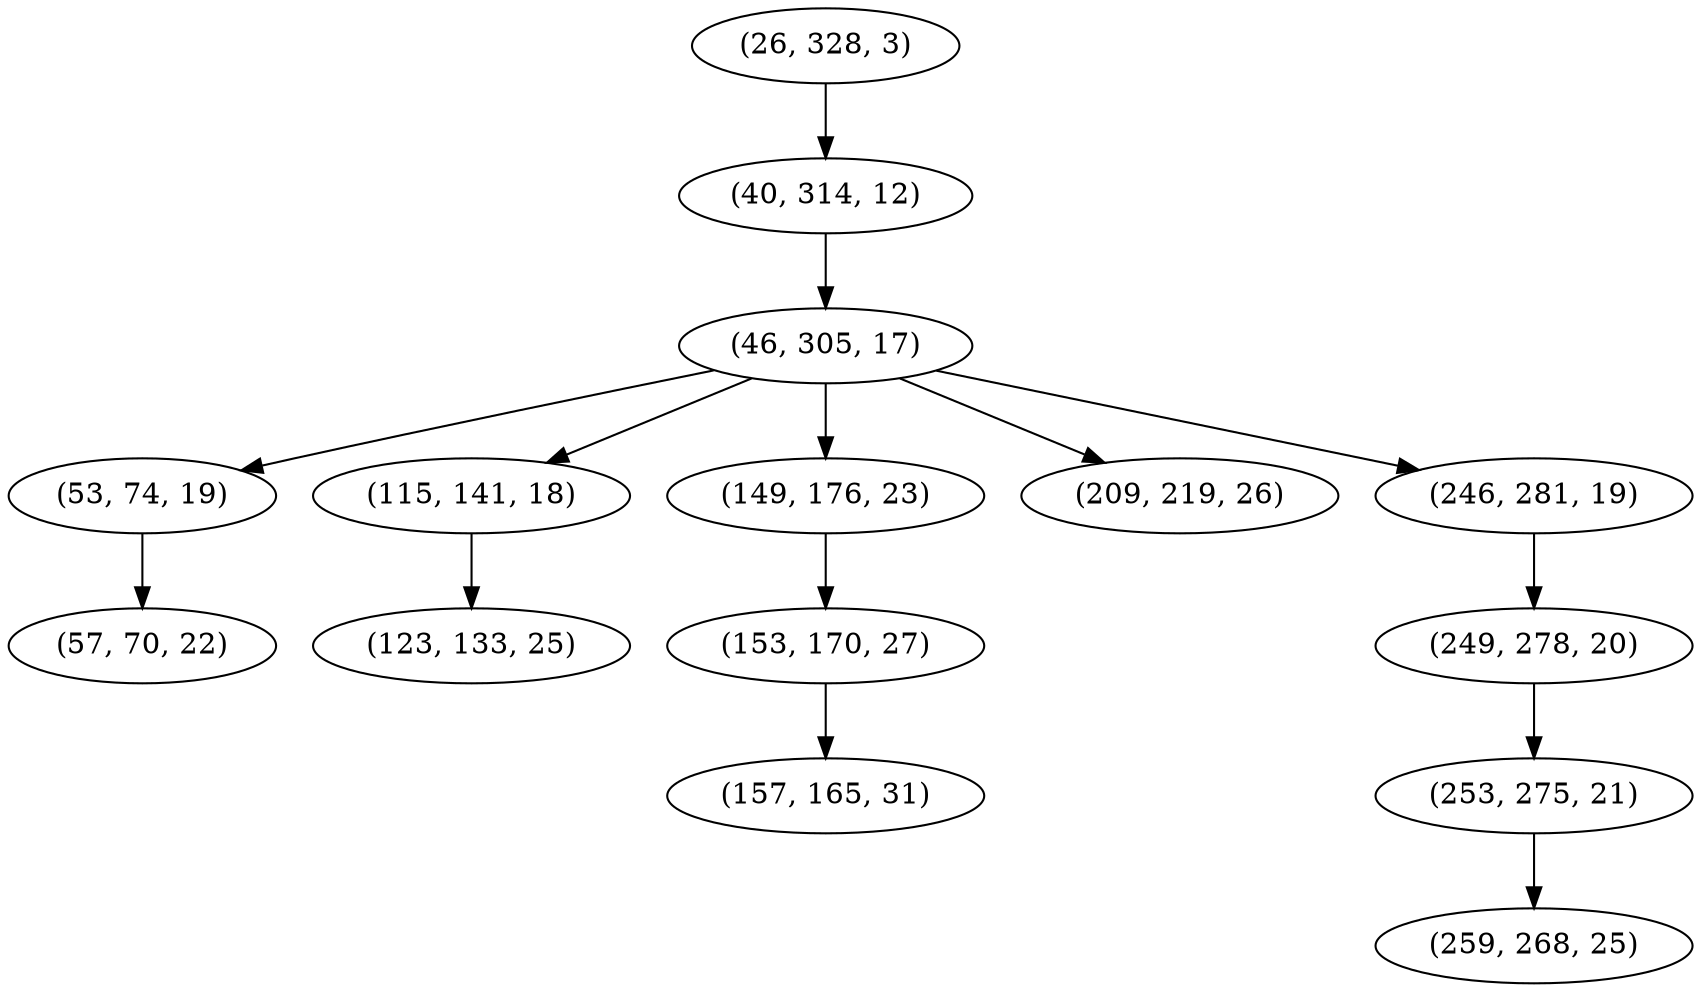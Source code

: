 digraph tree {
    "(26, 328, 3)";
    "(40, 314, 12)";
    "(46, 305, 17)";
    "(53, 74, 19)";
    "(57, 70, 22)";
    "(115, 141, 18)";
    "(123, 133, 25)";
    "(149, 176, 23)";
    "(153, 170, 27)";
    "(157, 165, 31)";
    "(209, 219, 26)";
    "(246, 281, 19)";
    "(249, 278, 20)";
    "(253, 275, 21)";
    "(259, 268, 25)";
    "(26, 328, 3)" -> "(40, 314, 12)";
    "(40, 314, 12)" -> "(46, 305, 17)";
    "(46, 305, 17)" -> "(53, 74, 19)";
    "(46, 305, 17)" -> "(115, 141, 18)";
    "(46, 305, 17)" -> "(149, 176, 23)";
    "(46, 305, 17)" -> "(209, 219, 26)";
    "(46, 305, 17)" -> "(246, 281, 19)";
    "(53, 74, 19)" -> "(57, 70, 22)";
    "(115, 141, 18)" -> "(123, 133, 25)";
    "(149, 176, 23)" -> "(153, 170, 27)";
    "(153, 170, 27)" -> "(157, 165, 31)";
    "(246, 281, 19)" -> "(249, 278, 20)";
    "(249, 278, 20)" -> "(253, 275, 21)";
    "(253, 275, 21)" -> "(259, 268, 25)";
}
